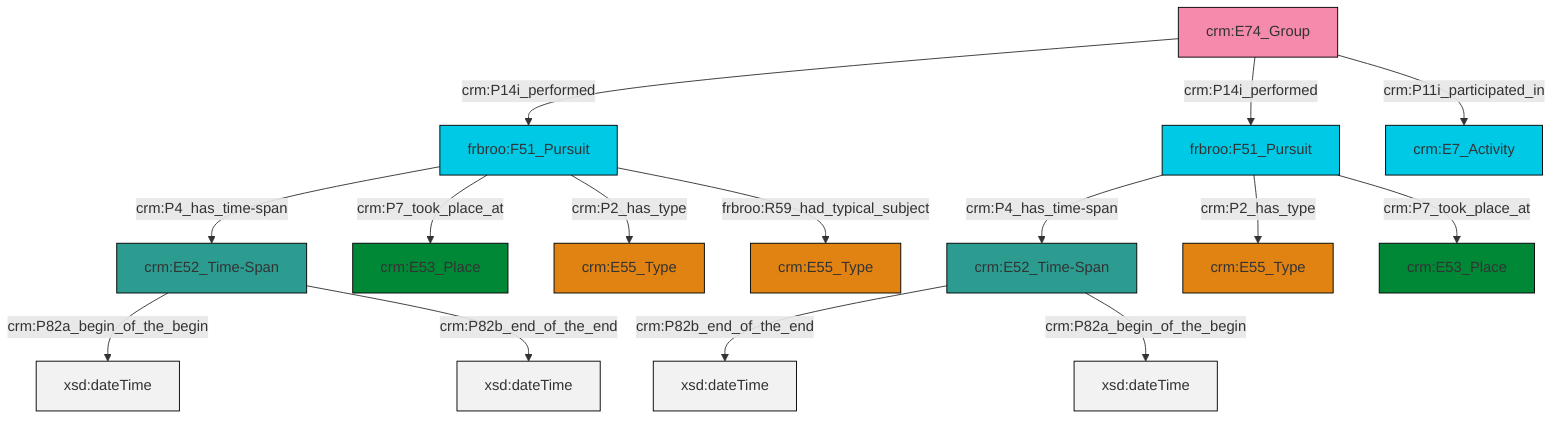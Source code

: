 graph TD
classDef Literal fill:#f2f2f2,stroke:#000000;
classDef CRM_Entity fill:#FFFFFF,stroke:#000000;
classDef Temporal_Entity fill:#00C9E6, stroke:#000000;
classDef Type fill:#E18312, stroke:#000000;
classDef Time-Span fill:#2C9C91, stroke:#000000;
classDef Appellation fill:#FFEB7F, stroke:#000000;
classDef Place fill:#008836, stroke:#000000;
classDef Persistent_Item fill:#B266B2, stroke:#000000;
classDef Conceptual_Object fill:#FFD700, stroke:#000000;
classDef Physical_Thing fill:#D2B48C, stroke:#000000;
classDef Actor fill:#f58aad, stroke:#000000;
classDef PC_Classes fill:#4ce600, stroke:#000000;
classDef Multi fill:#cccccc,stroke:#000000;

0["crm:E52_Time-Span"]:::Time-Span -->|crm:P82b_end_of_the_end| 1[xsd:dateTime]:::Literal
6["crm:E74_Group"]:::Actor -->|crm:P14i_performed| 7["frbroo:F51_Pursuit"]:::Temporal_Entity
7["frbroo:F51_Pursuit"]:::Temporal_Entity -->|crm:P4_has_time-span| 10["crm:E52_Time-Span"]:::Time-Span
11["frbroo:F51_Pursuit"]:::Temporal_Entity -->|crm:P4_has_time-span| 0["crm:E52_Time-Span"]:::Time-Span
6["crm:E74_Group"]:::Actor -->|crm:P14i_performed| 11["frbroo:F51_Pursuit"]:::Temporal_Entity
7["frbroo:F51_Pursuit"]:::Temporal_Entity -->|crm:P7_took_place_at| 8["crm:E53_Place"]:::Place
7["frbroo:F51_Pursuit"]:::Temporal_Entity -->|crm:P2_has_type| 2["crm:E55_Type"]:::Type
10["crm:E52_Time-Span"]:::Time-Span -->|crm:P82a_begin_of_the_begin| 19[xsd:dateTime]:::Literal
6["crm:E74_Group"]:::Actor -->|crm:P11i_participated_in| 21["crm:E7_Activity"]:::Temporal_Entity
7["frbroo:F51_Pursuit"]:::Temporal_Entity -->|frbroo:R59_had_typical_subject| 12["crm:E55_Type"]:::Type
11["frbroo:F51_Pursuit"]:::Temporal_Entity -->|crm:P2_has_type| 15["crm:E55_Type"]:::Type
0["crm:E52_Time-Span"]:::Time-Span -->|crm:P82a_begin_of_the_begin| 24[xsd:dateTime]:::Literal
11["frbroo:F51_Pursuit"]:::Temporal_Entity -->|crm:P7_took_place_at| 4["crm:E53_Place"]:::Place
10["crm:E52_Time-Span"]:::Time-Span -->|crm:P82b_end_of_the_end| 26[xsd:dateTime]:::Literal